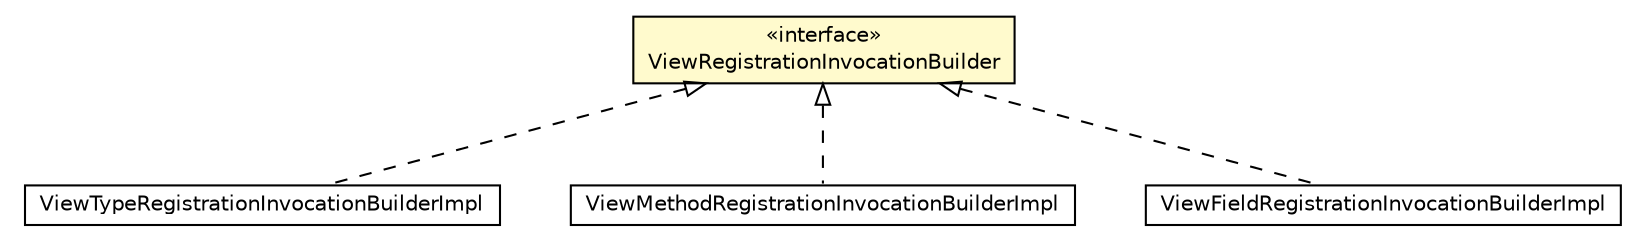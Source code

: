 #!/usr/local/bin/dot
#
# Class diagram 
# Generated by UMLGraph version 5.1 (http://www.umlgraph.org/)
#

digraph G {
	edge [fontname="Helvetica",fontsize=10,labelfontname="Helvetica",labelfontsize=10];
	node [fontname="Helvetica",fontsize=10,shape=plaintext];
	nodesep=0.25;
	ranksep=0.5;
	// org.androidtransfuse.gen.componentBuilder.ViewRegistrationInvocationBuilder
	c143659 [label=<<table title="org.androidtransfuse.gen.componentBuilder.ViewRegistrationInvocationBuilder" border="0" cellborder="1" cellspacing="0" cellpadding="2" port="p" bgcolor="lemonChiffon" href="./ViewRegistrationInvocationBuilder.html">
		<tr><td><table border="0" cellspacing="0" cellpadding="1">
<tr><td align="center" balign="center"> &#171;interface&#187; </td></tr>
<tr><td align="center" balign="center"> ViewRegistrationInvocationBuilder </td></tr>
		</table></td></tr>
		</table>>, fontname="Helvetica", fontcolor="black", fontsize=10.0];
	// org.androidtransfuse.gen.componentBuilder.ViewTypeRegistrationInvocationBuilderImpl
	c143665 [label=<<table title="org.androidtransfuse.gen.componentBuilder.ViewTypeRegistrationInvocationBuilderImpl" border="0" cellborder="1" cellspacing="0" cellpadding="2" port="p" href="./ViewTypeRegistrationInvocationBuilderImpl.html">
		<tr><td><table border="0" cellspacing="0" cellpadding="1">
<tr><td align="center" balign="center"> ViewTypeRegistrationInvocationBuilderImpl </td></tr>
		</table></td></tr>
		</table>>, fontname="Helvetica", fontcolor="black", fontsize=10.0];
	// org.androidtransfuse.gen.componentBuilder.ViewMethodRegistrationInvocationBuilderImpl
	c143682 [label=<<table title="org.androidtransfuse.gen.componentBuilder.ViewMethodRegistrationInvocationBuilderImpl" border="0" cellborder="1" cellspacing="0" cellpadding="2" port="p" href="./ViewMethodRegistrationInvocationBuilderImpl.html">
		<tr><td><table border="0" cellspacing="0" cellpadding="1">
<tr><td align="center" balign="center"> ViewMethodRegistrationInvocationBuilderImpl </td></tr>
		</table></td></tr>
		</table>>, fontname="Helvetica", fontcolor="black", fontsize=10.0];
	// org.androidtransfuse.gen.componentBuilder.ViewFieldRegistrationInvocationBuilderImpl
	c143683 [label=<<table title="org.androidtransfuse.gen.componentBuilder.ViewFieldRegistrationInvocationBuilderImpl" border="0" cellborder="1" cellspacing="0" cellpadding="2" port="p" href="./ViewFieldRegistrationInvocationBuilderImpl.html">
		<tr><td><table border="0" cellspacing="0" cellpadding="1">
<tr><td align="center" balign="center"> ViewFieldRegistrationInvocationBuilderImpl </td></tr>
		</table></td></tr>
		</table>>, fontname="Helvetica", fontcolor="black", fontsize=10.0];
	//org.androidtransfuse.gen.componentBuilder.ViewTypeRegistrationInvocationBuilderImpl implements org.androidtransfuse.gen.componentBuilder.ViewRegistrationInvocationBuilder
	c143659:p -> c143665:p [dir=back,arrowtail=empty,style=dashed];
	//org.androidtransfuse.gen.componentBuilder.ViewMethodRegistrationInvocationBuilderImpl implements org.androidtransfuse.gen.componentBuilder.ViewRegistrationInvocationBuilder
	c143659:p -> c143682:p [dir=back,arrowtail=empty,style=dashed];
	//org.androidtransfuse.gen.componentBuilder.ViewFieldRegistrationInvocationBuilderImpl implements org.androidtransfuse.gen.componentBuilder.ViewRegistrationInvocationBuilder
	c143659:p -> c143683:p [dir=back,arrowtail=empty,style=dashed];
}


